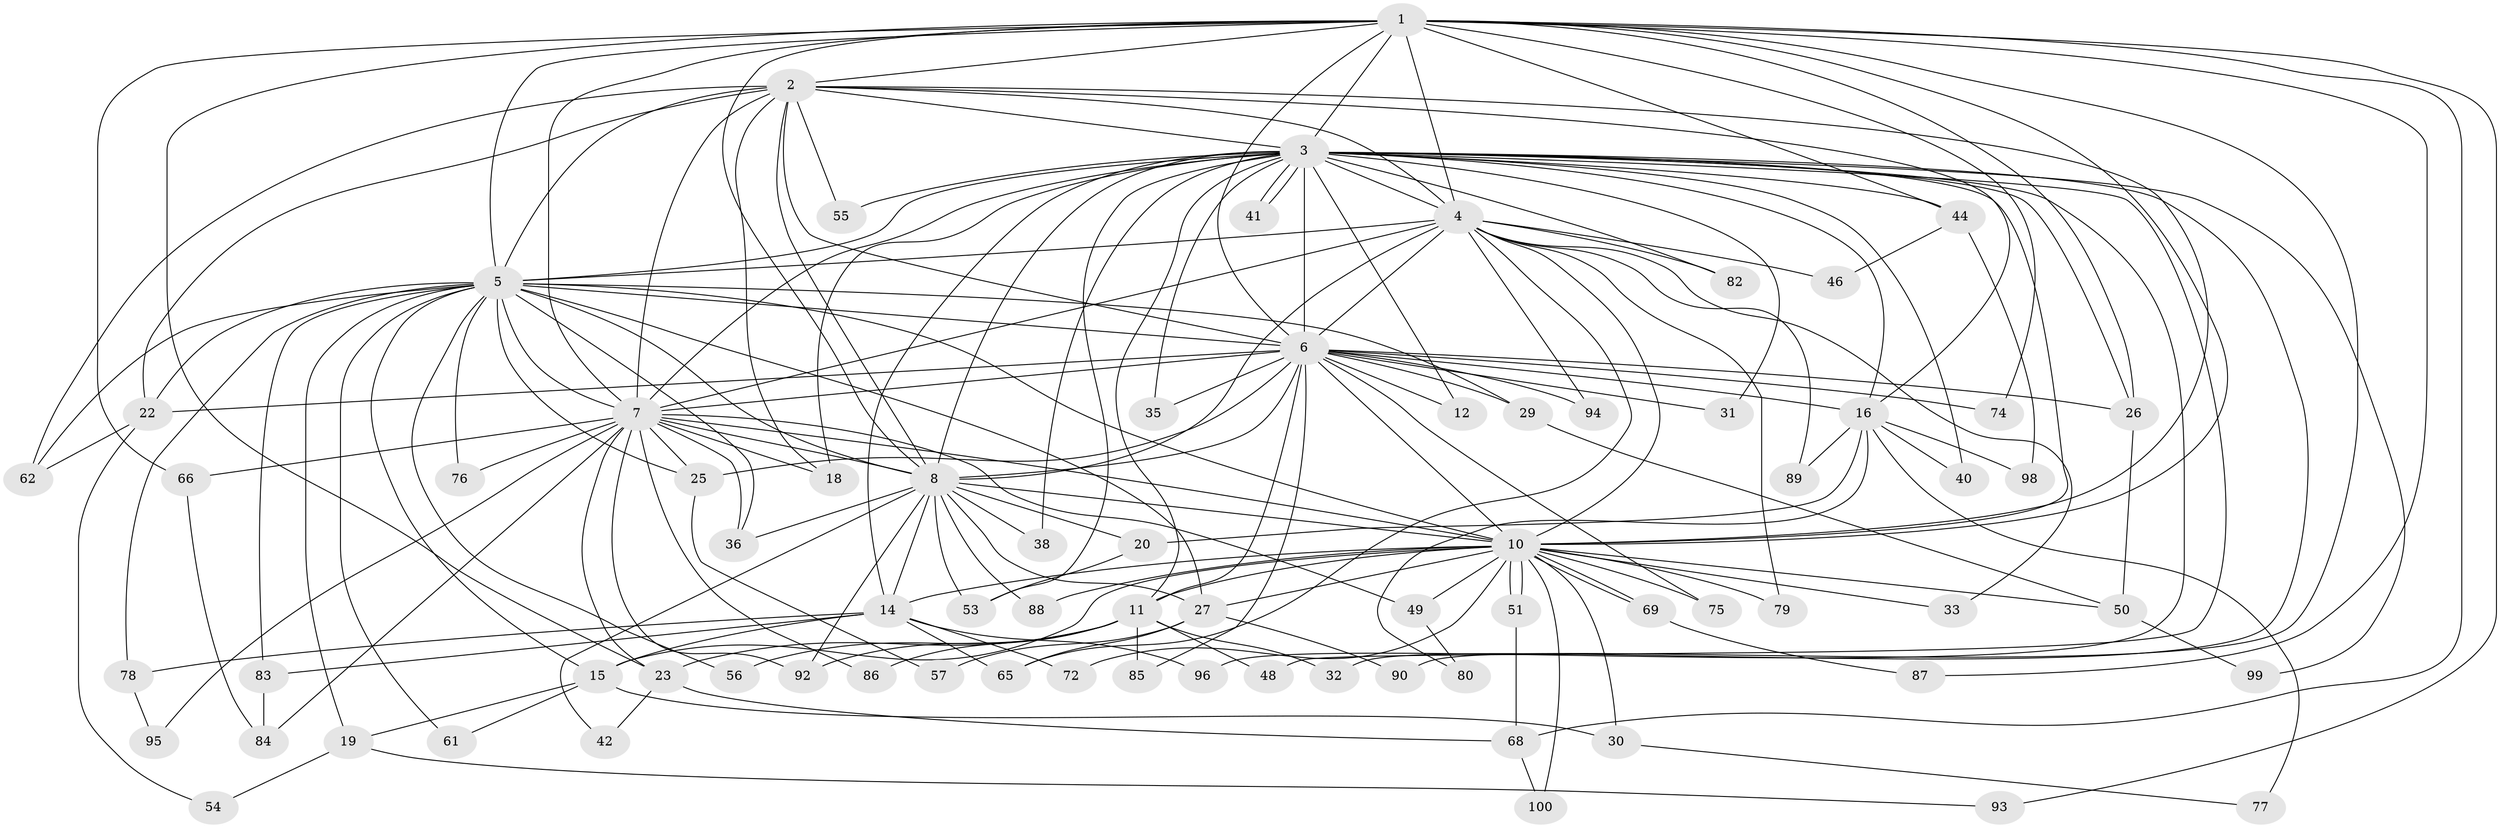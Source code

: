 // original degree distribution, {20: 0.009900990099009901, 14: 0.019801980198019802, 29: 0.009900990099009901, 13: 0.009900990099009901, 19: 0.009900990099009901, 21: 0.009900990099009901, 18: 0.019801980198019802, 27: 0.009900990099009901, 10: 0.009900990099009901, 2: 0.5346534653465347, 4: 0.0891089108910891, 6: 0.019801980198019802, 8: 0.019801980198019802, 3: 0.18811881188118812, 5: 0.0297029702970297, 7: 0.009900990099009901}
// Generated by graph-tools (version 1.1) at 2025/41/03/06/25 10:41:36]
// undirected, 75 vertices, 186 edges
graph export_dot {
graph [start="1"]
  node [color=gray90,style=filled];
  1 [super="+24"];
  2 [super="+21"];
  3 [super="+13"];
  4 [super="+39"];
  5 [super="+17"];
  6 [super="+9"];
  7 [super="+73"];
  8 [super="+97"];
  10 [super="+67"];
  11 [super="+60"];
  12;
  14 [super="+47"];
  15 [super="+63"];
  16 [super="+37"];
  18 [super="+34"];
  19 [super="+43"];
  20;
  22 [super="+64"];
  23;
  25 [super="+52"];
  26 [super="+58"];
  27 [super="+28"];
  29;
  30;
  31;
  32;
  33;
  35;
  36 [super="+45"];
  38;
  40;
  41;
  42;
  44;
  46;
  48;
  49;
  50 [super="+71"];
  51;
  53 [super="+59"];
  54;
  55;
  56;
  57;
  61;
  62 [super="+91"];
  65 [super="+81"];
  66;
  68 [super="+70"];
  69;
  72;
  74;
  75;
  76;
  77;
  78;
  79;
  80;
  82;
  83;
  84 [super="+101"];
  85;
  86;
  87;
  88;
  89;
  90;
  92;
  93;
  94;
  95;
  96;
  98;
  99;
  100;
  1 -- 2;
  1 -- 3;
  1 -- 4;
  1 -- 5;
  1 -- 6 [weight=2];
  1 -- 7;
  1 -- 8;
  1 -- 10;
  1 -- 23;
  1 -- 26;
  1 -- 44;
  1 -- 66;
  1 -- 68;
  1 -- 74;
  1 -- 87;
  1 -- 90;
  1 -- 93;
  2 -- 3;
  2 -- 4;
  2 -- 5;
  2 -- 6 [weight=2];
  2 -- 7;
  2 -- 8;
  2 -- 10;
  2 -- 16;
  2 -- 22;
  2 -- 55;
  2 -- 62;
  2 -- 18;
  3 -- 4;
  3 -- 5;
  3 -- 6 [weight=2];
  3 -- 7;
  3 -- 8;
  3 -- 10 [weight=2];
  3 -- 11;
  3 -- 12;
  3 -- 14;
  3 -- 18 [weight=2];
  3 -- 31;
  3 -- 32;
  3 -- 35;
  3 -- 40;
  3 -- 41;
  3 -- 41;
  3 -- 44;
  3 -- 48;
  3 -- 55;
  3 -- 82;
  3 -- 96;
  3 -- 99;
  3 -- 26;
  3 -- 38;
  3 -- 16;
  3 -- 53;
  4 -- 5 [weight=2];
  4 -- 6 [weight=2];
  4 -- 7 [weight=2];
  4 -- 8;
  4 -- 10;
  4 -- 33;
  4 -- 79;
  4 -- 65;
  4 -- 82;
  4 -- 94;
  4 -- 89;
  4 -- 46;
  5 -- 6 [weight=3];
  5 -- 7;
  5 -- 8;
  5 -- 10;
  5 -- 25;
  5 -- 36;
  5 -- 56;
  5 -- 76;
  5 -- 83;
  5 -- 78;
  5 -- 19 [weight=2];
  5 -- 61;
  5 -- 22;
  5 -- 27;
  5 -- 29;
  5 -- 62;
  5 -- 15;
  6 -- 7 [weight=2];
  6 -- 8 [weight=2];
  6 -- 10 [weight=2];
  6 -- 25;
  6 -- 29;
  6 -- 74;
  6 -- 75;
  6 -- 35;
  6 -- 11;
  6 -- 12;
  6 -- 16;
  6 -- 85;
  6 -- 22;
  6 -- 94;
  6 -- 31;
  6 -- 26;
  7 -- 8;
  7 -- 10;
  7 -- 18;
  7 -- 23;
  7 -- 36;
  7 -- 49;
  7 -- 66;
  7 -- 76;
  7 -- 84;
  7 -- 86;
  7 -- 92;
  7 -- 95;
  7 -- 25;
  8 -- 10;
  8 -- 14;
  8 -- 20;
  8 -- 27;
  8 -- 38;
  8 -- 42;
  8 -- 53;
  8 -- 88;
  8 -- 92;
  8 -- 36;
  10 -- 15;
  10 -- 27;
  10 -- 30;
  10 -- 33;
  10 -- 49;
  10 -- 50;
  10 -- 51;
  10 -- 51;
  10 -- 69;
  10 -- 69;
  10 -- 72;
  10 -- 75;
  10 -- 79;
  10 -- 88;
  10 -- 100;
  10 -- 11;
  10 -- 14;
  11 -- 32;
  11 -- 48;
  11 -- 56;
  11 -- 85;
  11 -- 86;
  11 -- 92;
  11 -- 23;
  14 -- 15;
  14 -- 78;
  14 -- 83;
  14 -- 96;
  14 -- 65;
  14 -- 72;
  15 -- 19;
  15 -- 30;
  15 -- 61;
  16 -- 20;
  16 -- 40;
  16 -- 80;
  16 -- 89;
  16 -- 98;
  16 -- 77;
  19 -- 93;
  19 -- 54;
  20 -- 53;
  22 -- 54;
  22 -- 62;
  23 -- 42;
  23 -- 68;
  25 -- 57;
  26 -- 50;
  27 -- 90;
  27 -- 57;
  27 -- 65;
  29 -- 50;
  30 -- 77;
  44 -- 46;
  44 -- 98;
  49 -- 80;
  50 -- 99;
  51 -- 68;
  66 -- 84;
  68 -- 100;
  69 -- 87;
  78 -- 95;
  83 -- 84;
}
